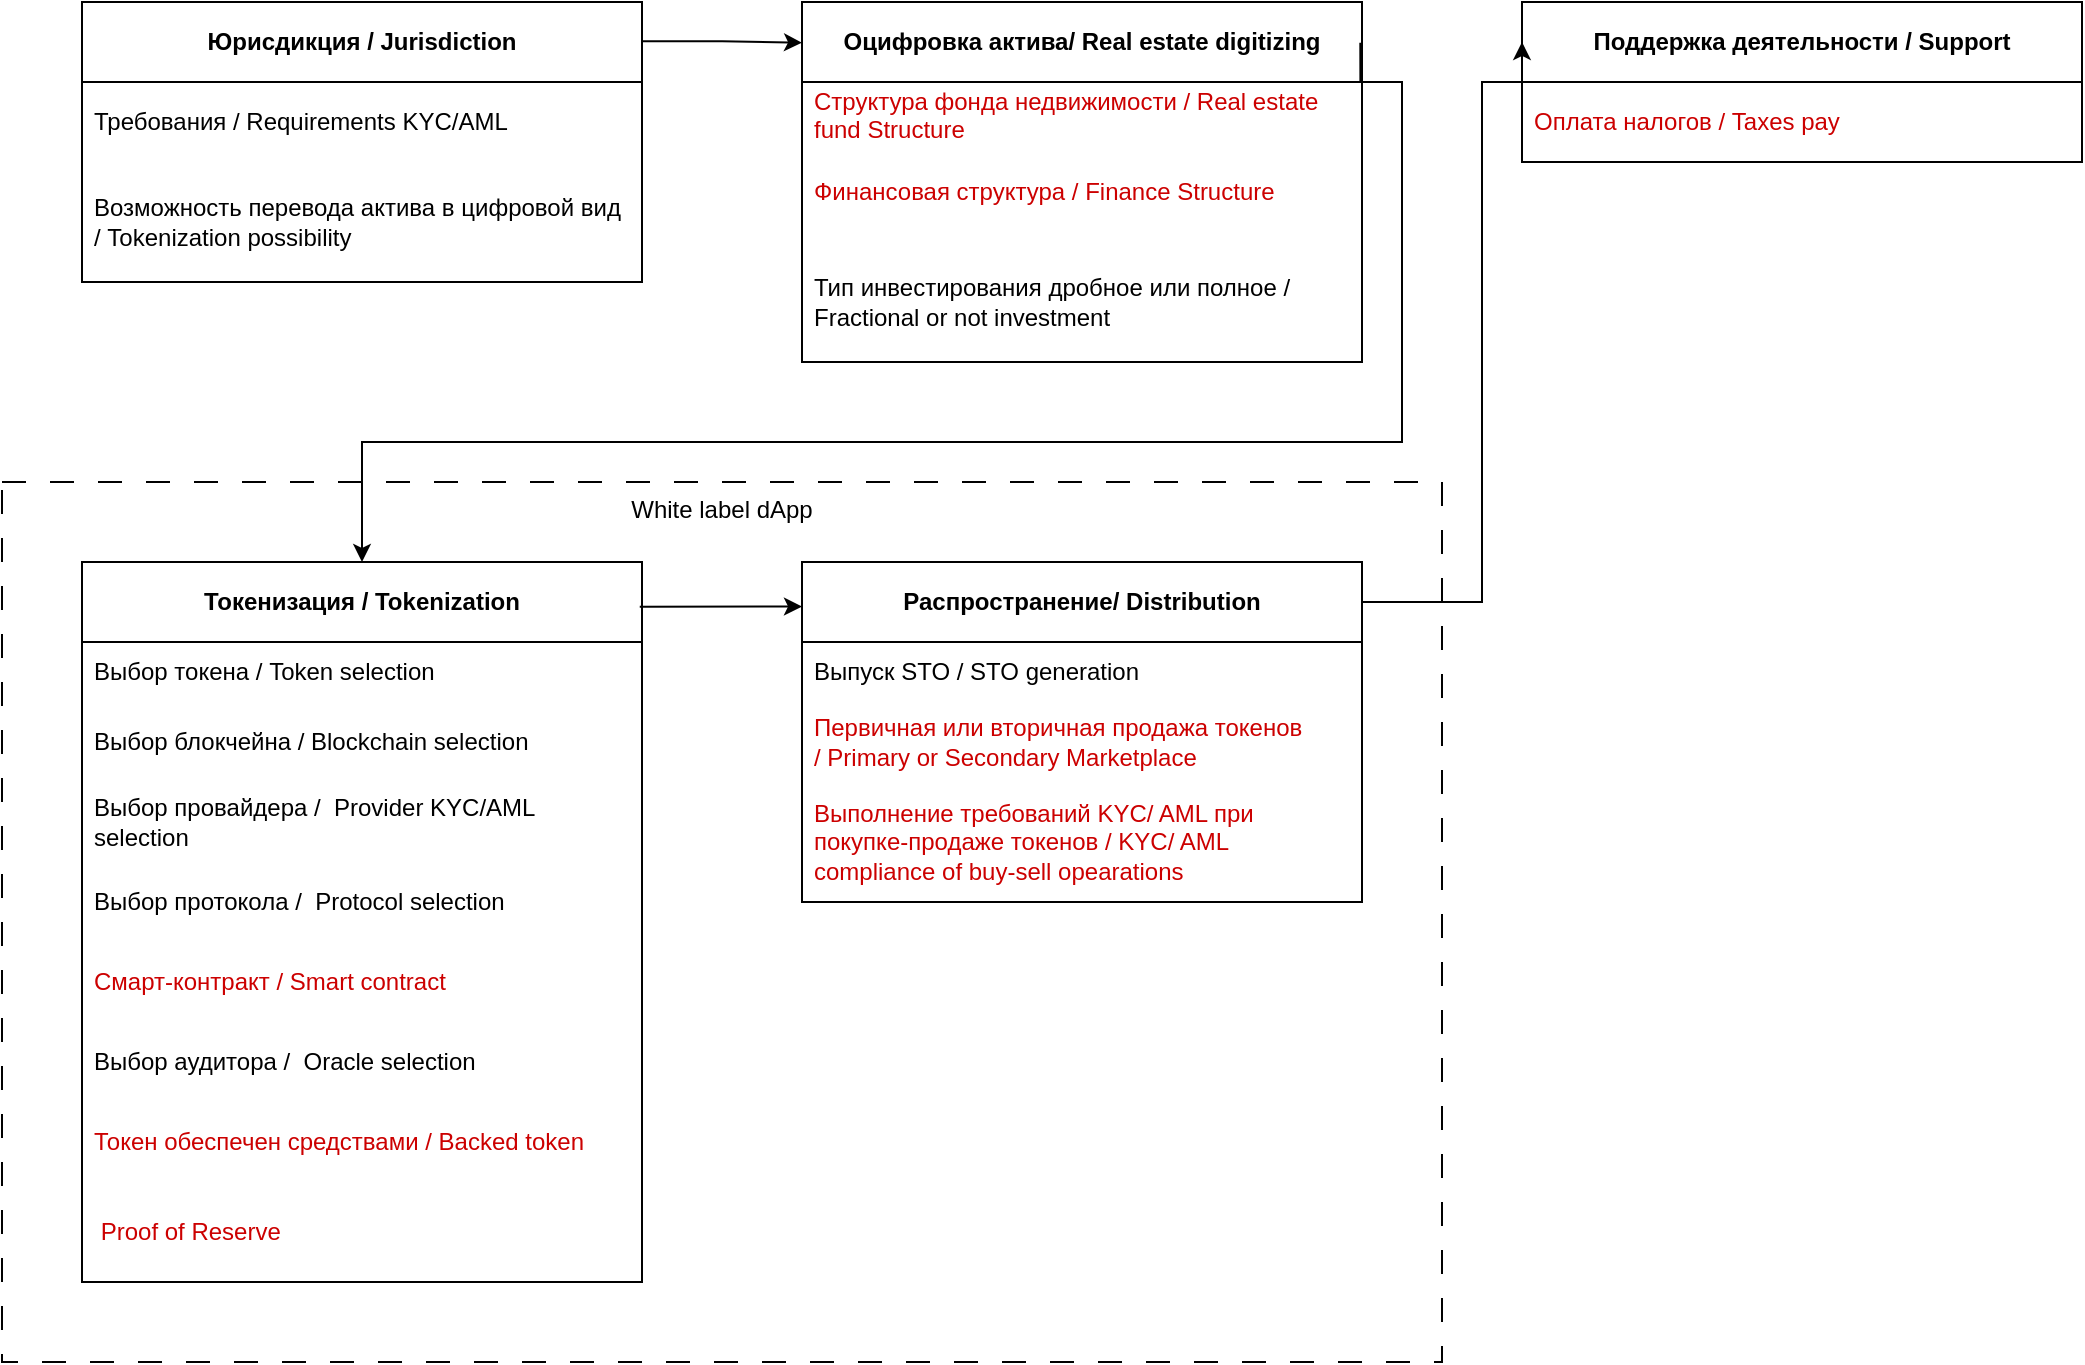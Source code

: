<mxfile version="22.1.7" type="github">
  <diagram name="Страница — 1" id="8aTEOe-QuroDj3xyR8eQ">
    <mxGraphModel dx="2132" dy="1205" grid="1" gridSize="10" guides="1" tooltips="1" connect="1" arrows="1" fold="1" page="1" pageScale="1" pageWidth="1169" pageHeight="827" math="0" shadow="0">
      <root>
        <mxCell id="0" />
        <mxCell id="1" parent="0" />
        <mxCell id="AYj9zMjsYxJNHYWbNuNB-19" value="White label dApp" style="rounded=0;whiteSpace=wrap;html=1;gradientColor=none;fillColor=none;dashed=1;dashPattern=12 12;verticalAlign=top;" vertex="1" parent="1">
          <mxGeometry x="40" y="280" width="720" height="440" as="geometry" />
        </mxCell>
        <mxCell id="AYj9zMjsYxJNHYWbNuNB-7" value="&lt;b&gt;Распространение/ Distribution&lt;/b&gt;" style="swimlane;fontStyle=0;childLayout=stackLayout;horizontal=1;startSize=40;horizontalStack=0;resizeParent=1;resizeParentMax=0;resizeLast=0;collapsible=1;marginBottom=0;whiteSpace=wrap;html=1;" vertex="1" parent="1">
          <mxGeometry x="440" y="320" width="280" height="170" as="geometry" />
        </mxCell>
        <mxCell id="AYj9zMjsYxJNHYWbNuNB-8" value="Выпуск STO / STO generation" style="text;strokeColor=none;fillColor=none;align=left;verticalAlign=middle;spacingLeft=4;spacingRight=4;overflow=hidden;points=[[0,0.5],[1,0.5]];portConstraint=eastwest;rotatable=0;whiteSpace=wrap;html=1;" vertex="1" parent="AYj9zMjsYxJNHYWbNuNB-7">
          <mxGeometry y="40" width="280" height="30" as="geometry" />
        </mxCell>
        <mxCell id="AYj9zMjsYxJNHYWbNuNB-27" value="Первичная или вторичная продажа токенов /&amp;nbsp;Primary or Secondary Marketplace" style="text;strokeColor=none;fillColor=none;align=left;verticalAlign=middle;spacingLeft=4;spacingRight=4;overflow=hidden;points=[[0,0.5],[1,0.5]];portConstraint=eastwest;rotatable=0;whiteSpace=wrap;html=1;fontColor=#CC0000;" vertex="1" parent="AYj9zMjsYxJNHYWbNuNB-7">
          <mxGeometry y="70" width="280" height="40" as="geometry" />
        </mxCell>
        <mxCell id="AYj9zMjsYxJNHYWbNuNB-35" value="Выполнение требований KYC/ AML при покупке-продаже токенов / KYC/ AML compliance of buy-sell opearations" style="text;strokeColor=none;fillColor=none;align=left;verticalAlign=middle;spacingLeft=4;spacingRight=4;overflow=hidden;points=[[0,0.5],[1,0.5]];portConstraint=eastwest;rotatable=0;whiteSpace=wrap;html=1;fontColor=#CC0000;" vertex="1" parent="AYj9zMjsYxJNHYWbNuNB-7">
          <mxGeometry y="110" width="280" height="60" as="geometry" />
        </mxCell>
        <mxCell id="AYj9zMjsYxJNHYWbNuNB-13" value="&lt;b&gt;Токенизация / Tokenization&lt;/b&gt;" style="swimlane;fontStyle=0;childLayout=stackLayout;horizontal=1;startSize=40;horizontalStack=0;resizeParent=1;resizeParentMax=0;resizeLast=0;collapsible=1;marginBottom=0;whiteSpace=wrap;html=1;" vertex="1" parent="1">
          <mxGeometry x="80" y="320" width="280" height="360" as="geometry" />
        </mxCell>
        <mxCell id="AYj9zMjsYxJNHYWbNuNB-14" value="Выбор токена / Token selection" style="text;strokeColor=none;fillColor=none;align=left;verticalAlign=middle;spacingLeft=4;spacingRight=4;overflow=hidden;points=[[0,0.5],[1,0.5]];portConstraint=eastwest;rotatable=0;whiteSpace=wrap;html=1;" vertex="1" parent="AYj9zMjsYxJNHYWbNuNB-13">
          <mxGeometry y="40" width="280" height="30" as="geometry" />
        </mxCell>
        <mxCell id="AYj9zMjsYxJNHYWbNuNB-15" value="Выбор блокчейна / Blockchain selection" style="text;strokeColor=none;fillColor=none;align=left;verticalAlign=middle;spacingLeft=4;spacingRight=4;overflow=hidden;points=[[0,0.5],[1,0.5]];portConstraint=eastwest;rotatable=0;whiteSpace=wrap;html=1;" vertex="1" parent="AYj9zMjsYxJNHYWbNuNB-13">
          <mxGeometry y="70" width="280" height="40" as="geometry" />
        </mxCell>
        <mxCell id="AYj9zMjsYxJNHYWbNuNB-16" value="Выбор провайдера /&amp;nbsp; Provider KYC/AML selection" style="text;strokeColor=none;fillColor=none;align=left;verticalAlign=middle;spacingLeft=4;spacingRight=4;overflow=hidden;points=[[0,0.5],[1,0.5]];portConstraint=eastwest;rotatable=0;whiteSpace=wrap;html=1;" vertex="1" parent="AYj9zMjsYxJNHYWbNuNB-13">
          <mxGeometry y="110" width="280" height="40" as="geometry" />
        </mxCell>
        <mxCell id="AYj9zMjsYxJNHYWbNuNB-34" value="Выбор протокола /&amp;nbsp; Protocol selection" style="text;strokeColor=none;fillColor=none;align=left;verticalAlign=middle;spacingLeft=4;spacingRight=4;overflow=hidden;points=[[0,0.5],[1,0.5]];portConstraint=eastwest;rotatable=0;whiteSpace=wrap;html=1;" vertex="1" parent="AYj9zMjsYxJNHYWbNuNB-13">
          <mxGeometry y="150" width="280" height="40" as="geometry" />
        </mxCell>
        <mxCell id="AYj9zMjsYxJNHYWbNuNB-33" value="Смарт-контракт / Smart contract" style="text;strokeColor=none;fillColor=none;align=left;verticalAlign=middle;spacingLeft=4;spacingRight=4;overflow=hidden;points=[[0,0.5],[1,0.5]];portConstraint=eastwest;rotatable=0;whiteSpace=wrap;html=1;fontColor=#CC0000;" vertex="1" parent="AYj9zMjsYxJNHYWbNuNB-13">
          <mxGeometry y="190" width="280" height="40" as="geometry" />
        </mxCell>
        <mxCell id="AYj9zMjsYxJNHYWbNuNB-17" value="Выбор аудитора /&amp;nbsp; Oracle selection" style="text;strokeColor=none;fillColor=none;align=left;verticalAlign=middle;spacingLeft=4;spacingRight=4;overflow=hidden;points=[[0,0.5],[1,0.5]];portConstraint=eastwest;rotatable=0;whiteSpace=wrap;html=1;" vertex="1" parent="AYj9zMjsYxJNHYWbNuNB-13">
          <mxGeometry y="230" width="280" height="40" as="geometry" />
        </mxCell>
        <mxCell id="AYj9zMjsYxJNHYWbNuNB-18" value="Токен обеспечен средствами / Backed token" style="text;strokeColor=none;fillColor=none;align=left;verticalAlign=middle;spacingLeft=4;spacingRight=4;overflow=hidden;points=[[0,0.5],[1,0.5]];portConstraint=eastwest;rotatable=0;whiteSpace=wrap;html=1;fontColor=#CC0000;" vertex="1" parent="AYj9zMjsYxJNHYWbNuNB-13">
          <mxGeometry y="270" width="280" height="40" as="geometry" />
        </mxCell>
        <mxCell id="AYj9zMjsYxJNHYWbNuNB-20" value="&lt;font style=&quot;font-size: 12px;&quot;&gt;&amp;nbsp;&lt;span style=&quot;font-family: arial, sans-serif; background-color: rgb(255, 255, 255);&quot;&gt;Proof of Reserve&lt;/span&gt;&lt;/font&gt;" style="text;strokeColor=none;fillColor=none;align=left;verticalAlign=middle;spacingLeft=4;spacingRight=4;overflow=hidden;points=[[0,0.5],[1,0.5]];portConstraint=eastwest;rotatable=0;whiteSpace=wrap;html=1;fontColor=#CC0000;" vertex="1" parent="AYj9zMjsYxJNHYWbNuNB-13">
          <mxGeometry y="310" width="280" height="50" as="geometry" />
        </mxCell>
        <mxCell id="AYj9zMjsYxJNHYWbNuNB-22" value="&lt;b&gt;Оцифровка актива/ Real estate digitizing&lt;/b&gt;" style="swimlane;fontStyle=0;childLayout=stackLayout;horizontal=1;startSize=40;horizontalStack=0;resizeParent=1;resizeParentMax=0;resizeLast=0;collapsible=1;marginBottom=0;whiteSpace=wrap;html=1;" vertex="1" parent="1">
          <mxGeometry x="440" y="40" width="280" height="180" as="geometry" />
        </mxCell>
        <mxCell id="AYj9zMjsYxJNHYWbNuNB-23" value="&lt;font color=&quot;#cc0000&quot;&gt;Структура фонда недвижимости /&amp;nbsp;Real estate fund Structure&lt;/font&gt;" style="text;strokeColor=none;fillColor=none;align=left;verticalAlign=middle;spacingLeft=4;spacingRight=4;overflow=hidden;points=[[0,0.5],[1,0.5]];portConstraint=eastwest;rotatable=0;whiteSpace=wrap;html=1;" vertex="1" parent="AYj9zMjsYxJNHYWbNuNB-22">
          <mxGeometry y="40" width="280" height="30" as="geometry" />
        </mxCell>
        <mxCell id="AYj9zMjsYxJNHYWbNuNB-24" value="&lt;font color=&quot;#cc0000&quot;&gt;Финансовая структура /&amp;nbsp;Finance Structure&lt;/font&gt;" style="text;strokeColor=none;fillColor=none;align=left;verticalAlign=middle;spacingLeft=4;spacingRight=4;overflow=hidden;points=[[0,0.5],[1,0.5]];portConstraint=eastwest;rotatable=0;whiteSpace=wrap;html=1;" vertex="1" parent="AYj9zMjsYxJNHYWbNuNB-22">
          <mxGeometry y="70" width="280" height="50" as="geometry" />
        </mxCell>
        <mxCell id="AYj9zMjsYxJNHYWbNuNB-25" value="Тип инвестирования дробное или полное / Fractional or not investment&amp;nbsp;" style="text;strokeColor=none;fillColor=none;align=left;verticalAlign=middle;spacingLeft=4;spacingRight=4;overflow=hidden;points=[[0,0.5],[1,0.5]];portConstraint=eastwest;rotatable=0;whiteSpace=wrap;html=1;" vertex="1" parent="AYj9zMjsYxJNHYWbNuNB-22">
          <mxGeometry y="120" width="280" height="60" as="geometry" />
        </mxCell>
        <mxCell id="AYj9zMjsYxJNHYWbNuNB-28" value="&lt;b&gt;Поддержка деятельности / Support&lt;/b&gt;" style="swimlane;fontStyle=0;childLayout=stackLayout;horizontal=1;startSize=40;horizontalStack=0;resizeParent=1;resizeParentMax=0;resizeLast=0;collapsible=1;marginBottom=0;whiteSpace=wrap;html=1;" vertex="1" parent="1">
          <mxGeometry x="800" y="40" width="280" height="80" as="geometry" />
        </mxCell>
        <mxCell id="AYj9zMjsYxJNHYWbNuNB-36" value="Оплата налогов / Taxes pay" style="text;strokeColor=none;fillColor=none;align=left;verticalAlign=middle;spacingLeft=4;spacingRight=4;overflow=hidden;points=[[0,0.5],[1,0.5]];portConstraint=eastwest;rotatable=0;whiteSpace=wrap;html=1;fontColor=#CC0000;" vertex="1" parent="AYj9zMjsYxJNHYWbNuNB-28">
          <mxGeometry y="40" width="280" height="40" as="geometry" />
        </mxCell>
        <mxCell id="AYj9zMjsYxJNHYWbNuNB-37" value="&lt;b&gt;Юрисдикция / Jurisdiction&lt;/b&gt;" style="swimlane;fontStyle=0;childLayout=stackLayout;horizontal=1;startSize=40;horizontalStack=0;resizeParent=1;resizeParentMax=0;resizeLast=0;collapsible=1;marginBottom=0;whiteSpace=wrap;html=1;" vertex="1" parent="1">
          <mxGeometry x="80" y="40" width="280" height="140" as="geometry" />
        </mxCell>
        <mxCell id="AYj9zMjsYxJNHYWbNuNB-38" value="Требования / Requirements KYC/AML" style="text;strokeColor=none;fillColor=none;align=left;verticalAlign=middle;spacingLeft=4;spacingRight=4;overflow=hidden;points=[[0,0.5],[1,0.5]];portConstraint=eastwest;rotatable=0;whiteSpace=wrap;html=1;" vertex="1" parent="AYj9zMjsYxJNHYWbNuNB-37">
          <mxGeometry y="40" width="280" height="40" as="geometry" />
        </mxCell>
        <mxCell id="AYj9zMjsYxJNHYWbNuNB-39" value="Возможность перевода актива в цифровой вид / Tokenization possibility" style="text;strokeColor=none;fillColor=none;align=left;verticalAlign=middle;spacingLeft=4;spacingRight=4;overflow=hidden;points=[[0,0.5],[1,0.5]];portConstraint=eastwest;rotatable=0;whiteSpace=wrap;html=1;" vertex="1" parent="AYj9zMjsYxJNHYWbNuNB-37">
          <mxGeometry y="80" width="280" height="60" as="geometry" />
        </mxCell>
        <mxCell id="AYj9zMjsYxJNHYWbNuNB-41" style="edgeStyle=orthogonalEdgeStyle;rounded=0;orthogonalLoop=1;jettySize=auto;html=1;exitX=1;exitY=0.14;exitDx=0;exitDy=0;entryX=0;entryY=0.113;entryDx=0;entryDy=0;entryPerimeter=0;exitPerimeter=0;" edge="1" parent="1" source="AYj9zMjsYxJNHYWbNuNB-37" target="AYj9zMjsYxJNHYWbNuNB-22">
          <mxGeometry relative="1" as="geometry" />
        </mxCell>
        <mxCell id="AYj9zMjsYxJNHYWbNuNB-42" style="edgeStyle=orthogonalEdgeStyle;rounded=0;orthogonalLoop=1;jettySize=auto;html=1;entryX=0.5;entryY=0;entryDx=0;entryDy=0;exitX=0.997;exitY=0.113;exitDx=0;exitDy=0;exitPerimeter=0;" edge="1" parent="1" source="AYj9zMjsYxJNHYWbNuNB-22" target="AYj9zMjsYxJNHYWbNuNB-13">
          <mxGeometry relative="1" as="geometry">
            <mxPoint x="730" y="80" as="sourcePoint" />
            <Array as="points">
              <mxPoint x="740" y="80" />
              <mxPoint x="740" y="260" />
              <mxPoint x="220" y="260" />
            </Array>
          </mxGeometry>
        </mxCell>
        <mxCell id="AYj9zMjsYxJNHYWbNuNB-43" style="edgeStyle=orthogonalEdgeStyle;rounded=0;orthogonalLoop=1;jettySize=auto;html=1;exitX=0.996;exitY=0.062;exitDx=0;exitDy=0;entryX=0;entryY=0.131;entryDx=0;entryDy=0;entryPerimeter=0;exitPerimeter=0;" edge="1" parent="1" source="AYj9zMjsYxJNHYWbNuNB-13" target="AYj9zMjsYxJNHYWbNuNB-7">
          <mxGeometry relative="1" as="geometry" />
        </mxCell>
        <mxCell id="AYj9zMjsYxJNHYWbNuNB-44" style="edgeStyle=orthogonalEdgeStyle;rounded=0;orthogonalLoop=1;jettySize=auto;html=1;entryX=0;entryY=0.25;entryDx=0;entryDy=0;" edge="1" parent="1" target="AYj9zMjsYxJNHYWbNuNB-28">
          <mxGeometry relative="1" as="geometry">
            <mxPoint x="720" y="340" as="sourcePoint" />
            <Array as="points">
              <mxPoint x="720" y="340" />
              <mxPoint x="780" y="340" />
              <mxPoint x="780" y="80" />
            </Array>
          </mxGeometry>
        </mxCell>
      </root>
    </mxGraphModel>
  </diagram>
</mxfile>
